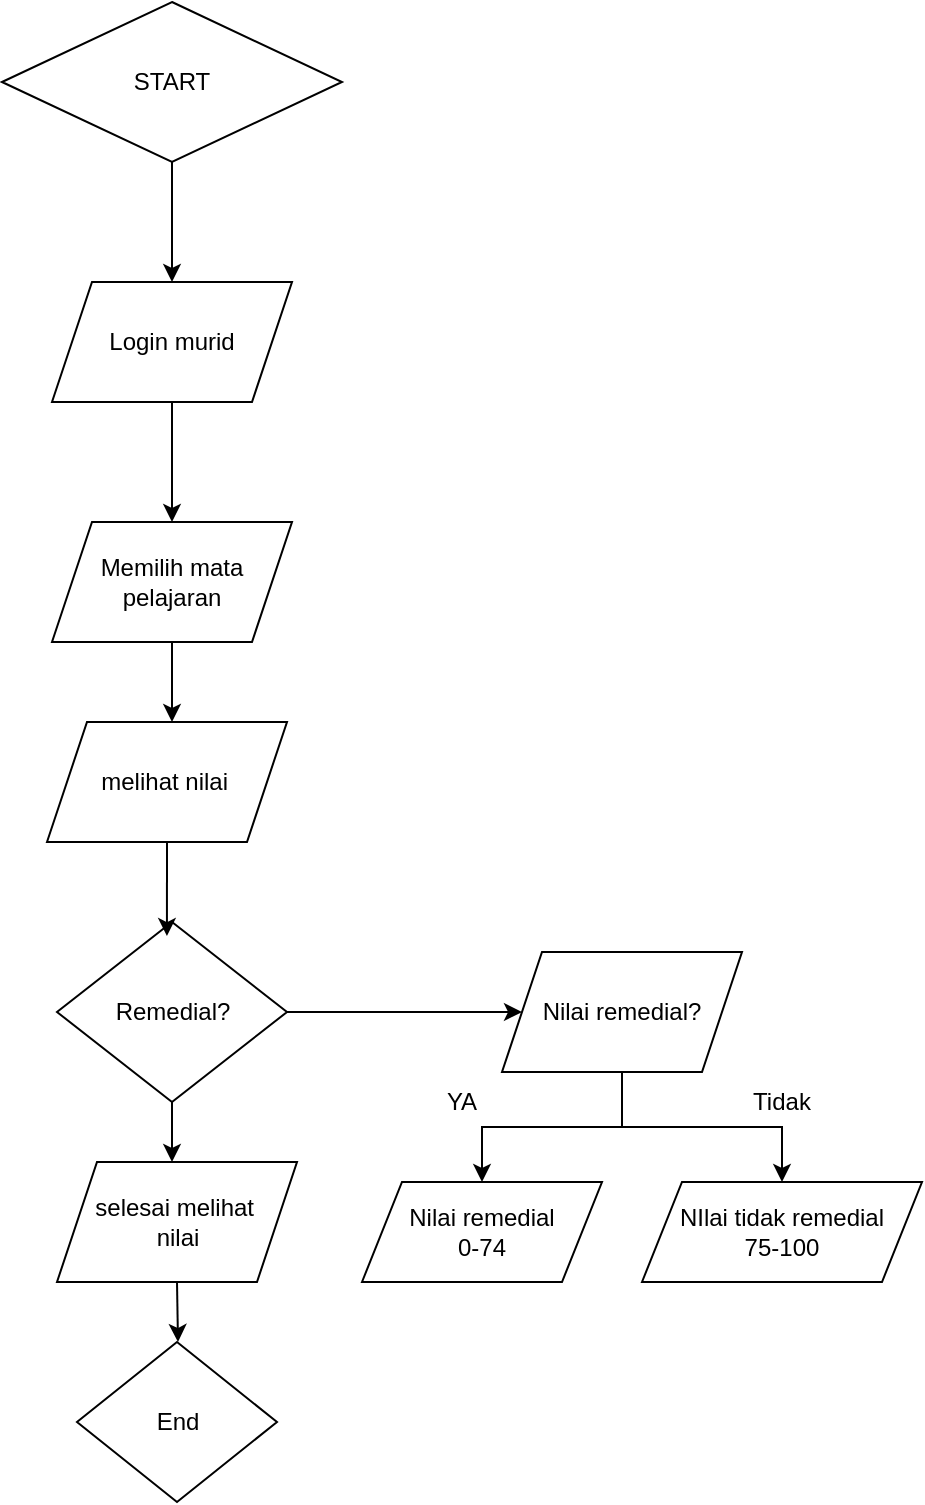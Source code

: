 <mxfile version="28.0.7">
  <diagram name="Page-1" id="K5Y75TAmrPMoYfBKyIXe">
    <mxGraphModel dx="1383" dy="746" grid="1" gridSize="10" guides="1" tooltips="1" connect="1" arrows="1" fold="1" page="1" pageScale="1" pageWidth="827" pageHeight="1169" math="0" shadow="0">
      <root>
        <mxCell id="0" />
        <mxCell id="1" parent="0" />
        <mxCell id="KZYZxd2lNQ5Uy04cmv39-54" style="edgeStyle=orthogonalEdgeStyle;rounded=0;orthogonalLoop=1;jettySize=auto;html=1;exitX=0.5;exitY=1;exitDx=0;exitDy=0;entryX=0.5;entryY=0;entryDx=0;entryDy=0;" edge="1" parent="1" source="KZYZxd2lNQ5Uy04cmv39-2" target="KZYZxd2lNQ5Uy04cmv39-5">
          <mxGeometry relative="1" as="geometry" />
        </mxCell>
        <mxCell id="KZYZxd2lNQ5Uy04cmv39-2" value="START" style="rhombus;whiteSpace=wrap;html=1;" vertex="1" parent="1">
          <mxGeometry x="300" y="50" width="170" height="80" as="geometry" />
        </mxCell>
        <mxCell id="KZYZxd2lNQ5Uy04cmv39-45" style="edgeStyle=orthogonalEdgeStyle;rounded=0;orthogonalLoop=1;jettySize=auto;html=1;exitX=0.5;exitY=1;exitDx=0;exitDy=0;" edge="1" parent="1" source="KZYZxd2lNQ5Uy04cmv39-4">
          <mxGeometry relative="1" as="geometry">
            <mxPoint x="385" y="410" as="targetPoint" />
          </mxGeometry>
        </mxCell>
        <mxCell id="KZYZxd2lNQ5Uy04cmv39-4" value="Memilih mata pelajaran" style="shape=parallelogram;perimeter=parallelogramPerimeter;whiteSpace=wrap;html=1;fixedSize=1;" vertex="1" parent="1">
          <mxGeometry x="325" y="310" width="120" height="60" as="geometry" />
        </mxCell>
        <mxCell id="KZYZxd2lNQ5Uy04cmv39-53" style="edgeStyle=orthogonalEdgeStyle;rounded=0;orthogonalLoop=1;jettySize=auto;html=1;exitX=0.5;exitY=1;exitDx=0;exitDy=0;entryX=0.5;entryY=0;entryDx=0;entryDy=0;" edge="1" parent="1" source="KZYZxd2lNQ5Uy04cmv39-5" target="KZYZxd2lNQ5Uy04cmv39-4">
          <mxGeometry relative="1" as="geometry" />
        </mxCell>
        <mxCell id="KZYZxd2lNQ5Uy04cmv39-5" value="Login murid" style="shape=parallelogram;perimeter=parallelogramPerimeter;whiteSpace=wrap;html=1;fixedSize=1;" vertex="1" parent="1">
          <mxGeometry x="325" y="190" width="120" height="60" as="geometry" />
        </mxCell>
        <mxCell id="KZYZxd2lNQ5Uy04cmv39-8" value="melihat nilai&amp;nbsp;" style="shape=parallelogram;perimeter=parallelogramPerimeter;whiteSpace=wrap;html=1;fixedSize=1;" vertex="1" parent="1">
          <mxGeometry x="322.5" y="410" width="120" height="60" as="geometry" />
        </mxCell>
        <mxCell id="KZYZxd2lNQ5Uy04cmv39-36" style="edgeStyle=orthogonalEdgeStyle;rounded=0;orthogonalLoop=1;jettySize=auto;html=1;exitX=0.5;exitY=1;exitDx=0;exitDy=0;" edge="1" parent="1" source="KZYZxd2lNQ5Uy04cmv39-9" target="KZYZxd2lNQ5Uy04cmv39-18">
          <mxGeometry relative="1" as="geometry" />
        </mxCell>
        <mxCell id="KZYZxd2lNQ5Uy04cmv39-37" style="edgeStyle=orthogonalEdgeStyle;rounded=0;orthogonalLoop=1;jettySize=auto;html=1;exitX=0.5;exitY=1;exitDx=0;exitDy=0;entryX=0.5;entryY=0;entryDx=0;entryDy=0;" edge="1" parent="1" source="KZYZxd2lNQ5Uy04cmv39-9" target="KZYZxd2lNQ5Uy04cmv39-15">
          <mxGeometry relative="1" as="geometry" />
        </mxCell>
        <mxCell id="KZYZxd2lNQ5Uy04cmv39-9" value="Nilai remedial?" style="shape=parallelogram;perimeter=parallelogramPerimeter;whiteSpace=wrap;html=1;fixedSize=1;" vertex="1" parent="1">
          <mxGeometry x="550" y="525" width="120" height="60" as="geometry" />
        </mxCell>
        <mxCell id="KZYZxd2lNQ5Uy04cmv39-52" style="edgeStyle=orthogonalEdgeStyle;rounded=0;orthogonalLoop=1;jettySize=auto;html=1;exitX=0.5;exitY=1;exitDx=0;exitDy=0;" edge="1" parent="1" source="KZYZxd2lNQ5Uy04cmv39-10">
          <mxGeometry relative="1" as="geometry">
            <mxPoint x="388" y="720" as="targetPoint" />
          </mxGeometry>
        </mxCell>
        <mxCell id="KZYZxd2lNQ5Uy04cmv39-10" value="selesai melihat&amp;nbsp;&lt;div&gt;nilai&lt;/div&gt;" style="shape=parallelogram;perimeter=parallelogramPerimeter;whiteSpace=wrap;html=1;fixedSize=1;" vertex="1" parent="1">
          <mxGeometry x="327.5" y="630" width="120" height="60" as="geometry" />
        </mxCell>
        <mxCell id="KZYZxd2lNQ5Uy04cmv39-35" style="edgeStyle=orthogonalEdgeStyle;rounded=0;orthogonalLoop=1;jettySize=auto;html=1;exitX=1;exitY=0.5;exitDx=0;exitDy=0;entryX=0;entryY=0.5;entryDx=0;entryDy=0;" edge="1" parent="1" source="KZYZxd2lNQ5Uy04cmv39-12" target="KZYZxd2lNQ5Uy04cmv39-9">
          <mxGeometry relative="1" as="geometry" />
        </mxCell>
        <mxCell id="KZYZxd2lNQ5Uy04cmv39-49" style="edgeStyle=orthogonalEdgeStyle;rounded=0;orthogonalLoop=1;jettySize=auto;html=1;exitX=0.5;exitY=1;exitDx=0;exitDy=0;" edge="1" parent="1" source="KZYZxd2lNQ5Uy04cmv39-12">
          <mxGeometry relative="1" as="geometry">
            <mxPoint x="385" y="630" as="targetPoint" />
          </mxGeometry>
        </mxCell>
        <mxCell id="KZYZxd2lNQ5Uy04cmv39-12" value="Remedial?" style="rhombus;whiteSpace=wrap;html=1;" vertex="1" parent="1">
          <mxGeometry x="327.5" y="510" width="115" height="90" as="geometry" />
        </mxCell>
        <mxCell id="KZYZxd2lNQ5Uy04cmv39-15" value="Nilai remedial&lt;div&gt;0-74&lt;/div&gt;" style="shape=parallelogram;perimeter=parallelogramPerimeter;whiteSpace=wrap;html=1;fixedSize=1;" vertex="1" parent="1">
          <mxGeometry x="480" y="640" width="120" height="50" as="geometry" />
        </mxCell>
        <mxCell id="KZYZxd2lNQ5Uy04cmv39-18" value="&lt;div&gt;NIlai tidak remedial&lt;/div&gt;75-100" style="shape=parallelogram;perimeter=parallelogramPerimeter;whiteSpace=wrap;html=1;fixedSize=1;" vertex="1" parent="1">
          <mxGeometry x="620" y="640" width="140" height="50" as="geometry" />
        </mxCell>
        <mxCell id="KZYZxd2lNQ5Uy04cmv39-20" value="YA" style="text;html=1;align=center;verticalAlign=middle;whiteSpace=wrap;rounded=0;" vertex="1" parent="1">
          <mxGeometry x="500" y="585" width="60" height="30" as="geometry" />
        </mxCell>
        <mxCell id="KZYZxd2lNQ5Uy04cmv39-21" value="Tidak" style="text;html=1;align=center;verticalAlign=middle;whiteSpace=wrap;rounded=0;" vertex="1" parent="1">
          <mxGeometry x="660" y="585" width="60" height="30" as="geometry" />
        </mxCell>
        <mxCell id="KZYZxd2lNQ5Uy04cmv39-25" value="End" style="rhombus;whiteSpace=wrap;html=1;" vertex="1" parent="1">
          <mxGeometry x="337.5" y="720" width="100" height="80" as="geometry" />
        </mxCell>
        <mxCell id="KZYZxd2lNQ5Uy04cmv39-38" style="edgeStyle=orthogonalEdgeStyle;rounded=0;orthogonalLoop=1;jettySize=auto;html=1;exitX=0.5;exitY=1;exitDx=0;exitDy=0;entryX=0.478;entryY=0.078;entryDx=0;entryDy=0;entryPerimeter=0;" edge="1" parent="1" source="KZYZxd2lNQ5Uy04cmv39-8" target="KZYZxd2lNQ5Uy04cmv39-12">
          <mxGeometry relative="1" as="geometry" />
        </mxCell>
      </root>
    </mxGraphModel>
  </diagram>
</mxfile>
